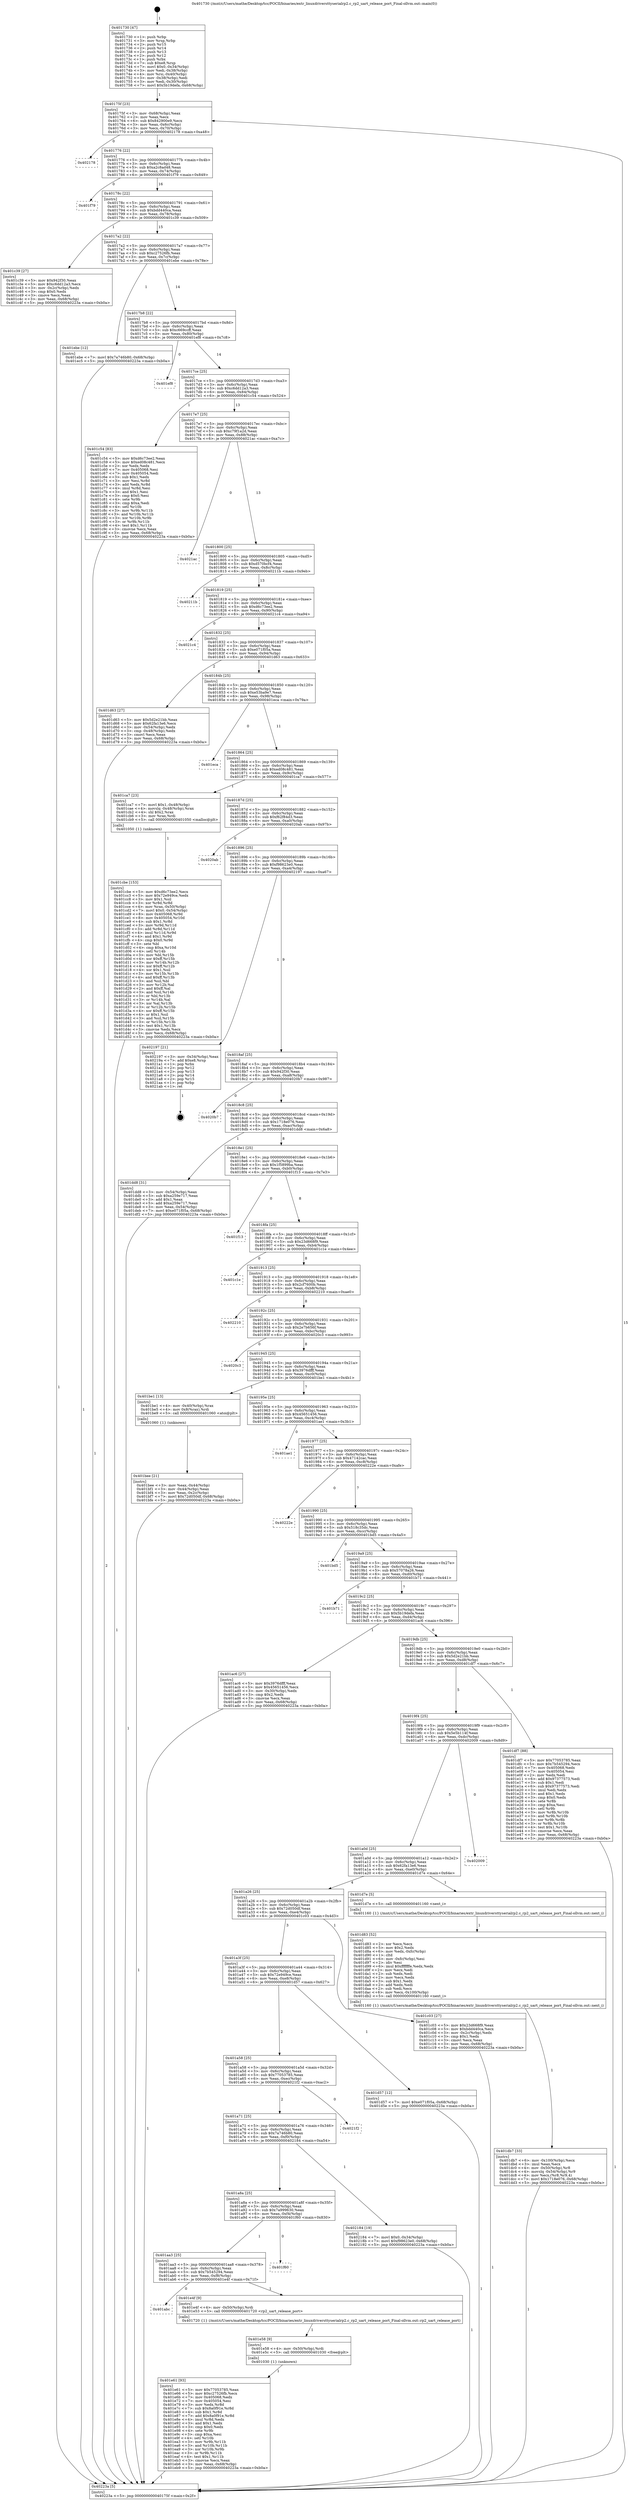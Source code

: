 digraph "0x401730" {
  label = "0x401730 (/mnt/c/Users/mathe/Desktop/tcc/POCII/binaries/extr_linuxdriversttyserialrp2.c_rp2_uart_release_port_Final-ollvm.out::main(0))"
  labelloc = "t"
  node[shape=record]

  Entry [label="",width=0.3,height=0.3,shape=circle,fillcolor=black,style=filled]
  "0x40175f" [label="{
     0x40175f [23]\l
     | [instrs]\l
     &nbsp;&nbsp;0x40175f \<+3\>: mov -0x68(%rbp),%eax\l
     &nbsp;&nbsp;0x401762 \<+2\>: mov %eax,%ecx\l
     &nbsp;&nbsp;0x401764 \<+6\>: sub $0x842900e9,%ecx\l
     &nbsp;&nbsp;0x40176a \<+3\>: mov %eax,-0x6c(%rbp)\l
     &nbsp;&nbsp;0x40176d \<+3\>: mov %ecx,-0x70(%rbp)\l
     &nbsp;&nbsp;0x401770 \<+6\>: je 0000000000402178 \<main+0xa48\>\l
  }"]
  "0x402178" [label="{
     0x402178\l
  }", style=dashed]
  "0x401776" [label="{
     0x401776 [22]\l
     | [instrs]\l
     &nbsp;&nbsp;0x401776 \<+5\>: jmp 000000000040177b \<main+0x4b\>\l
     &nbsp;&nbsp;0x40177b \<+3\>: mov -0x6c(%rbp),%eax\l
     &nbsp;&nbsp;0x40177e \<+5\>: sub $0xa2c8ad48,%eax\l
     &nbsp;&nbsp;0x401783 \<+3\>: mov %eax,-0x74(%rbp)\l
     &nbsp;&nbsp;0x401786 \<+6\>: je 0000000000401f79 \<main+0x849\>\l
  }"]
  Exit [label="",width=0.3,height=0.3,shape=circle,fillcolor=black,style=filled,peripheries=2]
  "0x401f79" [label="{
     0x401f79\l
  }", style=dashed]
  "0x40178c" [label="{
     0x40178c [22]\l
     | [instrs]\l
     &nbsp;&nbsp;0x40178c \<+5\>: jmp 0000000000401791 \<main+0x61\>\l
     &nbsp;&nbsp;0x401791 \<+3\>: mov -0x6c(%rbp),%eax\l
     &nbsp;&nbsp;0x401794 \<+5\>: sub $0xbdd440ca,%eax\l
     &nbsp;&nbsp;0x401799 \<+3\>: mov %eax,-0x78(%rbp)\l
     &nbsp;&nbsp;0x40179c \<+6\>: je 0000000000401c39 \<main+0x509\>\l
  }"]
  "0x401e61" [label="{
     0x401e61 [93]\l
     | [instrs]\l
     &nbsp;&nbsp;0x401e61 \<+5\>: mov $0x77053785,%eax\l
     &nbsp;&nbsp;0x401e66 \<+5\>: mov $0xc27526fb,%ecx\l
     &nbsp;&nbsp;0x401e6b \<+7\>: mov 0x405068,%edx\l
     &nbsp;&nbsp;0x401e72 \<+7\>: mov 0x405054,%esi\l
     &nbsp;&nbsp;0x401e79 \<+3\>: mov %edx,%r8d\l
     &nbsp;&nbsp;0x401e7c \<+7\>: sub $0x8a0f91e,%r8d\l
     &nbsp;&nbsp;0x401e83 \<+4\>: sub $0x1,%r8d\l
     &nbsp;&nbsp;0x401e87 \<+7\>: add $0x8a0f91e,%r8d\l
     &nbsp;&nbsp;0x401e8e \<+4\>: imul %r8d,%edx\l
     &nbsp;&nbsp;0x401e92 \<+3\>: and $0x1,%edx\l
     &nbsp;&nbsp;0x401e95 \<+3\>: cmp $0x0,%edx\l
     &nbsp;&nbsp;0x401e98 \<+4\>: sete %r9b\l
     &nbsp;&nbsp;0x401e9c \<+3\>: cmp $0xa,%esi\l
     &nbsp;&nbsp;0x401e9f \<+4\>: setl %r10b\l
     &nbsp;&nbsp;0x401ea3 \<+3\>: mov %r9b,%r11b\l
     &nbsp;&nbsp;0x401ea6 \<+3\>: and %r10b,%r11b\l
     &nbsp;&nbsp;0x401ea9 \<+3\>: xor %r10b,%r9b\l
     &nbsp;&nbsp;0x401eac \<+3\>: or %r9b,%r11b\l
     &nbsp;&nbsp;0x401eaf \<+4\>: test $0x1,%r11b\l
     &nbsp;&nbsp;0x401eb3 \<+3\>: cmovne %ecx,%eax\l
     &nbsp;&nbsp;0x401eb6 \<+3\>: mov %eax,-0x68(%rbp)\l
     &nbsp;&nbsp;0x401eb9 \<+5\>: jmp 000000000040223a \<main+0xb0a\>\l
  }"]
  "0x401c39" [label="{
     0x401c39 [27]\l
     | [instrs]\l
     &nbsp;&nbsp;0x401c39 \<+5\>: mov $0x942f30,%eax\l
     &nbsp;&nbsp;0x401c3e \<+5\>: mov $0xc6dd12a3,%ecx\l
     &nbsp;&nbsp;0x401c43 \<+3\>: mov -0x2c(%rbp),%edx\l
     &nbsp;&nbsp;0x401c46 \<+3\>: cmp $0x0,%edx\l
     &nbsp;&nbsp;0x401c49 \<+3\>: cmove %ecx,%eax\l
     &nbsp;&nbsp;0x401c4c \<+3\>: mov %eax,-0x68(%rbp)\l
     &nbsp;&nbsp;0x401c4f \<+5\>: jmp 000000000040223a \<main+0xb0a\>\l
  }"]
  "0x4017a2" [label="{
     0x4017a2 [22]\l
     | [instrs]\l
     &nbsp;&nbsp;0x4017a2 \<+5\>: jmp 00000000004017a7 \<main+0x77\>\l
     &nbsp;&nbsp;0x4017a7 \<+3\>: mov -0x6c(%rbp),%eax\l
     &nbsp;&nbsp;0x4017aa \<+5\>: sub $0xc27526fb,%eax\l
     &nbsp;&nbsp;0x4017af \<+3\>: mov %eax,-0x7c(%rbp)\l
     &nbsp;&nbsp;0x4017b2 \<+6\>: je 0000000000401ebe \<main+0x78e\>\l
  }"]
  "0x401e58" [label="{
     0x401e58 [9]\l
     | [instrs]\l
     &nbsp;&nbsp;0x401e58 \<+4\>: mov -0x50(%rbp),%rdi\l
     &nbsp;&nbsp;0x401e5c \<+5\>: call 0000000000401030 \<free@plt\>\l
     | [calls]\l
     &nbsp;&nbsp;0x401030 \{1\} (unknown)\l
  }"]
  "0x401ebe" [label="{
     0x401ebe [12]\l
     | [instrs]\l
     &nbsp;&nbsp;0x401ebe \<+7\>: movl $0x7a746b80,-0x68(%rbp)\l
     &nbsp;&nbsp;0x401ec5 \<+5\>: jmp 000000000040223a \<main+0xb0a\>\l
  }"]
  "0x4017b8" [label="{
     0x4017b8 [22]\l
     | [instrs]\l
     &nbsp;&nbsp;0x4017b8 \<+5\>: jmp 00000000004017bd \<main+0x8d\>\l
     &nbsp;&nbsp;0x4017bd \<+3\>: mov -0x6c(%rbp),%eax\l
     &nbsp;&nbsp;0x4017c0 \<+5\>: sub $0xc669ccff,%eax\l
     &nbsp;&nbsp;0x4017c5 \<+3\>: mov %eax,-0x80(%rbp)\l
     &nbsp;&nbsp;0x4017c8 \<+6\>: je 0000000000401ef8 \<main+0x7c8\>\l
  }"]
  "0x401abc" [label="{
     0x401abc\l
  }", style=dashed]
  "0x401ef8" [label="{
     0x401ef8\l
  }", style=dashed]
  "0x4017ce" [label="{
     0x4017ce [25]\l
     | [instrs]\l
     &nbsp;&nbsp;0x4017ce \<+5\>: jmp 00000000004017d3 \<main+0xa3\>\l
     &nbsp;&nbsp;0x4017d3 \<+3\>: mov -0x6c(%rbp),%eax\l
     &nbsp;&nbsp;0x4017d6 \<+5\>: sub $0xc6dd12a3,%eax\l
     &nbsp;&nbsp;0x4017db \<+6\>: mov %eax,-0x84(%rbp)\l
     &nbsp;&nbsp;0x4017e1 \<+6\>: je 0000000000401c54 \<main+0x524\>\l
  }"]
  "0x401e4f" [label="{
     0x401e4f [9]\l
     | [instrs]\l
     &nbsp;&nbsp;0x401e4f \<+4\>: mov -0x50(%rbp),%rdi\l
     &nbsp;&nbsp;0x401e53 \<+5\>: call 0000000000401720 \<rp2_uart_release_port\>\l
     | [calls]\l
     &nbsp;&nbsp;0x401720 \{1\} (/mnt/c/Users/mathe/Desktop/tcc/POCII/binaries/extr_linuxdriversttyserialrp2.c_rp2_uart_release_port_Final-ollvm.out::rp2_uart_release_port)\l
  }"]
  "0x401c54" [label="{
     0x401c54 [83]\l
     | [instrs]\l
     &nbsp;&nbsp;0x401c54 \<+5\>: mov $0xd6c73ee2,%eax\l
     &nbsp;&nbsp;0x401c59 \<+5\>: mov $0xed08c481,%ecx\l
     &nbsp;&nbsp;0x401c5e \<+2\>: xor %edx,%edx\l
     &nbsp;&nbsp;0x401c60 \<+7\>: mov 0x405068,%esi\l
     &nbsp;&nbsp;0x401c67 \<+7\>: mov 0x405054,%edi\l
     &nbsp;&nbsp;0x401c6e \<+3\>: sub $0x1,%edx\l
     &nbsp;&nbsp;0x401c71 \<+3\>: mov %esi,%r8d\l
     &nbsp;&nbsp;0x401c74 \<+3\>: add %edx,%r8d\l
     &nbsp;&nbsp;0x401c77 \<+4\>: imul %r8d,%esi\l
     &nbsp;&nbsp;0x401c7b \<+3\>: and $0x1,%esi\l
     &nbsp;&nbsp;0x401c7e \<+3\>: cmp $0x0,%esi\l
     &nbsp;&nbsp;0x401c81 \<+4\>: sete %r9b\l
     &nbsp;&nbsp;0x401c85 \<+3\>: cmp $0xa,%edi\l
     &nbsp;&nbsp;0x401c88 \<+4\>: setl %r10b\l
     &nbsp;&nbsp;0x401c8c \<+3\>: mov %r9b,%r11b\l
     &nbsp;&nbsp;0x401c8f \<+3\>: and %r10b,%r11b\l
     &nbsp;&nbsp;0x401c92 \<+3\>: xor %r10b,%r9b\l
     &nbsp;&nbsp;0x401c95 \<+3\>: or %r9b,%r11b\l
     &nbsp;&nbsp;0x401c98 \<+4\>: test $0x1,%r11b\l
     &nbsp;&nbsp;0x401c9c \<+3\>: cmovne %ecx,%eax\l
     &nbsp;&nbsp;0x401c9f \<+3\>: mov %eax,-0x68(%rbp)\l
     &nbsp;&nbsp;0x401ca2 \<+5\>: jmp 000000000040223a \<main+0xb0a\>\l
  }"]
  "0x4017e7" [label="{
     0x4017e7 [25]\l
     | [instrs]\l
     &nbsp;&nbsp;0x4017e7 \<+5\>: jmp 00000000004017ec \<main+0xbc\>\l
     &nbsp;&nbsp;0x4017ec \<+3\>: mov -0x6c(%rbp),%eax\l
     &nbsp;&nbsp;0x4017ef \<+5\>: sub $0xc79f1a2d,%eax\l
     &nbsp;&nbsp;0x4017f4 \<+6\>: mov %eax,-0x88(%rbp)\l
     &nbsp;&nbsp;0x4017fa \<+6\>: je 00000000004021ac \<main+0xa7c\>\l
  }"]
  "0x401aa3" [label="{
     0x401aa3 [25]\l
     | [instrs]\l
     &nbsp;&nbsp;0x401aa3 \<+5\>: jmp 0000000000401aa8 \<main+0x378\>\l
     &nbsp;&nbsp;0x401aa8 \<+3\>: mov -0x6c(%rbp),%eax\l
     &nbsp;&nbsp;0x401aab \<+5\>: sub $0x7b545294,%eax\l
     &nbsp;&nbsp;0x401ab0 \<+6\>: mov %eax,-0xf8(%rbp)\l
     &nbsp;&nbsp;0x401ab6 \<+6\>: je 0000000000401e4f \<main+0x71f\>\l
  }"]
  "0x4021ac" [label="{
     0x4021ac\l
  }", style=dashed]
  "0x401800" [label="{
     0x401800 [25]\l
     | [instrs]\l
     &nbsp;&nbsp;0x401800 \<+5\>: jmp 0000000000401805 \<main+0xd5\>\l
     &nbsp;&nbsp;0x401805 \<+3\>: mov -0x6c(%rbp),%eax\l
     &nbsp;&nbsp;0x401808 \<+5\>: sub $0xd570bcf4,%eax\l
     &nbsp;&nbsp;0x40180d \<+6\>: mov %eax,-0x8c(%rbp)\l
     &nbsp;&nbsp;0x401813 \<+6\>: je 000000000040211b \<main+0x9eb\>\l
  }"]
  "0x401f60" [label="{
     0x401f60\l
  }", style=dashed]
  "0x40211b" [label="{
     0x40211b\l
  }", style=dashed]
  "0x401819" [label="{
     0x401819 [25]\l
     | [instrs]\l
     &nbsp;&nbsp;0x401819 \<+5\>: jmp 000000000040181e \<main+0xee\>\l
     &nbsp;&nbsp;0x40181e \<+3\>: mov -0x6c(%rbp),%eax\l
     &nbsp;&nbsp;0x401821 \<+5\>: sub $0xd6c73ee2,%eax\l
     &nbsp;&nbsp;0x401826 \<+6\>: mov %eax,-0x90(%rbp)\l
     &nbsp;&nbsp;0x40182c \<+6\>: je 00000000004021c4 \<main+0xa94\>\l
  }"]
  "0x401a8a" [label="{
     0x401a8a [25]\l
     | [instrs]\l
     &nbsp;&nbsp;0x401a8a \<+5\>: jmp 0000000000401a8f \<main+0x35f\>\l
     &nbsp;&nbsp;0x401a8f \<+3\>: mov -0x6c(%rbp),%eax\l
     &nbsp;&nbsp;0x401a92 \<+5\>: sub $0x7a999630,%eax\l
     &nbsp;&nbsp;0x401a97 \<+6\>: mov %eax,-0xf4(%rbp)\l
     &nbsp;&nbsp;0x401a9d \<+6\>: je 0000000000401f60 \<main+0x830\>\l
  }"]
  "0x4021c4" [label="{
     0x4021c4\l
  }", style=dashed]
  "0x401832" [label="{
     0x401832 [25]\l
     | [instrs]\l
     &nbsp;&nbsp;0x401832 \<+5\>: jmp 0000000000401837 \<main+0x107\>\l
     &nbsp;&nbsp;0x401837 \<+3\>: mov -0x6c(%rbp),%eax\l
     &nbsp;&nbsp;0x40183a \<+5\>: sub $0xe071f05a,%eax\l
     &nbsp;&nbsp;0x40183f \<+6\>: mov %eax,-0x94(%rbp)\l
     &nbsp;&nbsp;0x401845 \<+6\>: je 0000000000401d63 \<main+0x633\>\l
  }"]
  "0x402184" [label="{
     0x402184 [19]\l
     | [instrs]\l
     &nbsp;&nbsp;0x402184 \<+7\>: movl $0x0,-0x34(%rbp)\l
     &nbsp;&nbsp;0x40218b \<+7\>: movl $0xf98623e0,-0x68(%rbp)\l
     &nbsp;&nbsp;0x402192 \<+5\>: jmp 000000000040223a \<main+0xb0a\>\l
  }"]
  "0x401d63" [label="{
     0x401d63 [27]\l
     | [instrs]\l
     &nbsp;&nbsp;0x401d63 \<+5\>: mov $0x5d2e21bb,%eax\l
     &nbsp;&nbsp;0x401d68 \<+5\>: mov $0x62fa13e6,%ecx\l
     &nbsp;&nbsp;0x401d6d \<+3\>: mov -0x54(%rbp),%edx\l
     &nbsp;&nbsp;0x401d70 \<+3\>: cmp -0x48(%rbp),%edx\l
     &nbsp;&nbsp;0x401d73 \<+3\>: cmovl %ecx,%eax\l
     &nbsp;&nbsp;0x401d76 \<+3\>: mov %eax,-0x68(%rbp)\l
     &nbsp;&nbsp;0x401d79 \<+5\>: jmp 000000000040223a \<main+0xb0a\>\l
  }"]
  "0x40184b" [label="{
     0x40184b [25]\l
     | [instrs]\l
     &nbsp;&nbsp;0x40184b \<+5\>: jmp 0000000000401850 \<main+0x120\>\l
     &nbsp;&nbsp;0x401850 \<+3\>: mov -0x6c(%rbp),%eax\l
     &nbsp;&nbsp;0x401853 \<+5\>: sub $0xe53ba9e7,%eax\l
     &nbsp;&nbsp;0x401858 \<+6\>: mov %eax,-0x98(%rbp)\l
     &nbsp;&nbsp;0x40185e \<+6\>: je 0000000000401eca \<main+0x79a\>\l
  }"]
  "0x401a71" [label="{
     0x401a71 [25]\l
     | [instrs]\l
     &nbsp;&nbsp;0x401a71 \<+5\>: jmp 0000000000401a76 \<main+0x346\>\l
     &nbsp;&nbsp;0x401a76 \<+3\>: mov -0x6c(%rbp),%eax\l
     &nbsp;&nbsp;0x401a79 \<+5\>: sub $0x7a746b80,%eax\l
     &nbsp;&nbsp;0x401a7e \<+6\>: mov %eax,-0xf0(%rbp)\l
     &nbsp;&nbsp;0x401a84 \<+6\>: je 0000000000402184 \<main+0xa54\>\l
  }"]
  "0x401eca" [label="{
     0x401eca\l
  }", style=dashed]
  "0x401864" [label="{
     0x401864 [25]\l
     | [instrs]\l
     &nbsp;&nbsp;0x401864 \<+5\>: jmp 0000000000401869 \<main+0x139\>\l
     &nbsp;&nbsp;0x401869 \<+3\>: mov -0x6c(%rbp),%eax\l
     &nbsp;&nbsp;0x40186c \<+5\>: sub $0xed08c481,%eax\l
     &nbsp;&nbsp;0x401871 \<+6\>: mov %eax,-0x9c(%rbp)\l
     &nbsp;&nbsp;0x401877 \<+6\>: je 0000000000401ca7 \<main+0x577\>\l
  }"]
  "0x4021f2" [label="{
     0x4021f2\l
  }", style=dashed]
  "0x401ca7" [label="{
     0x401ca7 [23]\l
     | [instrs]\l
     &nbsp;&nbsp;0x401ca7 \<+7\>: movl $0x1,-0x48(%rbp)\l
     &nbsp;&nbsp;0x401cae \<+4\>: movslq -0x48(%rbp),%rax\l
     &nbsp;&nbsp;0x401cb2 \<+4\>: shl $0x2,%rax\l
     &nbsp;&nbsp;0x401cb6 \<+3\>: mov %rax,%rdi\l
     &nbsp;&nbsp;0x401cb9 \<+5\>: call 0000000000401050 \<malloc@plt\>\l
     | [calls]\l
     &nbsp;&nbsp;0x401050 \{1\} (unknown)\l
  }"]
  "0x40187d" [label="{
     0x40187d [25]\l
     | [instrs]\l
     &nbsp;&nbsp;0x40187d \<+5\>: jmp 0000000000401882 \<main+0x152\>\l
     &nbsp;&nbsp;0x401882 \<+3\>: mov -0x6c(%rbp),%eax\l
     &nbsp;&nbsp;0x401885 \<+5\>: sub $0xf62f84d3,%eax\l
     &nbsp;&nbsp;0x40188a \<+6\>: mov %eax,-0xa0(%rbp)\l
     &nbsp;&nbsp;0x401890 \<+6\>: je 00000000004020ab \<main+0x97b\>\l
  }"]
  "0x401db7" [label="{
     0x401db7 [33]\l
     | [instrs]\l
     &nbsp;&nbsp;0x401db7 \<+6\>: mov -0x100(%rbp),%ecx\l
     &nbsp;&nbsp;0x401dbd \<+3\>: imul %eax,%ecx\l
     &nbsp;&nbsp;0x401dc0 \<+4\>: mov -0x50(%rbp),%r8\l
     &nbsp;&nbsp;0x401dc4 \<+4\>: movslq -0x54(%rbp),%r9\l
     &nbsp;&nbsp;0x401dc8 \<+4\>: mov %ecx,(%r8,%r9,4)\l
     &nbsp;&nbsp;0x401dcc \<+7\>: movl $0x1718e076,-0x68(%rbp)\l
     &nbsp;&nbsp;0x401dd3 \<+5\>: jmp 000000000040223a \<main+0xb0a\>\l
  }"]
  "0x4020ab" [label="{
     0x4020ab\l
  }", style=dashed]
  "0x401896" [label="{
     0x401896 [25]\l
     | [instrs]\l
     &nbsp;&nbsp;0x401896 \<+5\>: jmp 000000000040189b \<main+0x16b\>\l
     &nbsp;&nbsp;0x40189b \<+3\>: mov -0x6c(%rbp),%eax\l
     &nbsp;&nbsp;0x40189e \<+5\>: sub $0xf98623e0,%eax\l
     &nbsp;&nbsp;0x4018a3 \<+6\>: mov %eax,-0xa4(%rbp)\l
     &nbsp;&nbsp;0x4018a9 \<+6\>: je 0000000000402197 \<main+0xa67\>\l
  }"]
  "0x401d83" [label="{
     0x401d83 [52]\l
     | [instrs]\l
     &nbsp;&nbsp;0x401d83 \<+2\>: xor %ecx,%ecx\l
     &nbsp;&nbsp;0x401d85 \<+5\>: mov $0x2,%edx\l
     &nbsp;&nbsp;0x401d8a \<+6\>: mov %edx,-0xfc(%rbp)\l
     &nbsp;&nbsp;0x401d90 \<+1\>: cltd\l
     &nbsp;&nbsp;0x401d91 \<+6\>: mov -0xfc(%rbp),%esi\l
     &nbsp;&nbsp;0x401d97 \<+2\>: idiv %esi\l
     &nbsp;&nbsp;0x401d99 \<+6\>: imul $0xfffffffe,%edx,%edx\l
     &nbsp;&nbsp;0x401d9f \<+2\>: mov %ecx,%edi\l
     &nbsp;&nbsp;0x401da1 \<+2\>: sub %edx,%edi\l
     &nbsp;&nbsp;0x401da3 \<+2\>: mov %ecx,%edx\l
     &nbsp;&nbsp;0x401da5 \<+3\>: sub $0x1,%edx\l
     &nbsp;&nbsp;0x401da8 \<+2\>: add %edx,%edi\l
     &nbsp;&nbsp;0x401daa \<+2\>: sub %edi,%ecx\l
     &nbsp;&nbsp;0x401dac \<+6\>: mov %ecx,-0x100(%rbp)\l
     &nbsp;&nbsp;0x401db2 \<+5\>: call 0000000000401160 \<next_i\>\l
     | [calls]\l
     &nbsp;&nbsp;0x401160 \{1\} (/mnt/c/Users/mathe/Desktop/tcc/POCII/binaries/extr_linuxdriversttyserialrp2.c_rp2_uart_release_port_Final-ollvm.out::next_i)\l
  }"]
  "0x402197" [label="{
     0x402197 [21]\l
     | [instrs]\l
     &nbsp;&nbsp;0x402197 \<+3\>: mov -0x34(%rbp),%eax\l
     &nbsp;&nbsp;0x40219a \<+7\>: add $0xe8,%rsp\l
     &nbsp;&nbsp;0x4021a1 \<+1\>: pop %rbx\l
     &nbsp;&nbsp;0x4021a2 \<+2\>: pop %r12\l
     &nbsp;&nbsp;0x4021a4 \<+2\>: pop %r13\l
     &nbsp;&nbsp;0x4021a6 \<+2\>: pop %r14\l
     &nbsp;&nbsp;0x4021a8 \<+2\>: pop %r15\l
     &nbsp;&nbsp;0x4021aa \<+1\>: pop %rbp\l
     &nbsp;&nbsp;0x4021ab \<+1\>: ret\l
  }"]
  "0x4018af" [label="{
     0x4018af [25]\l
     | [instrs]\l
     &nbsp;&nbsp;0x4018af \<+5\>: jmp 00000000004018b4 \<main+0x184\>\l
     &nbsp;&nbsp;0x4018b4 \<+3\>: mov -0x6c(%rbp),%eax\l
     &nbsp;&nbsp;0x4018b7 \<+5\>: sub $0x942f30,%eax\l
     &nbsp;&nbsp;0x4018bc \<+6\>: mov %eax,-0xa8(%rbp)\l
     &nbsp;&nbsp;0x4018c2 \<+6\>: je 00000000004020b7 \<main+0x987\>\l
  }"]
  "0x401a58" [label="{
     0x401a58 [25]\l
     | [instrs]\l
     &nbsp;&nbsp;0x401a58 \<+5\>: jmp 0000000000401a5d \<main+0x32d\>\l
     &nbsp;&nbsp;0x401a5d \<+3\>: mov -0x6c(%rbp),%eax\l
     &nbsp;&nbsp;0x401a60 \<+5\>: sub $0x77053785,%eax\l
     &nbsp;&nbsp;0x401a65 \<+6\>: mov %eax,-0xec(%rbp)\l
     &nbsp;&nbsp;0x401a6b \<+6\>: je 00000000004021f2 \<main+0xac2\>\l
  }"]
  "0x4020b7" [label="{
     0x4020b7\l
  }", style=dashed]
  "0x4018c8" [label="{
     0x4018c8 [25]\l
     | [instrs]\l
     &nbsp;&nbsp;0x4018c8 \<+5\>: jmp 00000000004018cd \<main+0x19d\>\l
     &nbsp;&nbsp;0x4018cd \<+3\>: mov -0x6c(%rbp),%eax\l
     &nbsp;&nbsp;0x4018d0 \<+5\>: sub $0x1718e076,%eax\l
     &nbsp;&nbsp;0x4018d5 \<+6\>: mov %eax,-0xac(%rbp)\l
     &nbsp;&nbsp;0x4018db \<+6\>: je 0000000000401dd8 \<main+0x6a8\>\l
  }"]
  "0x401d57" [label="{
     0x401d57 [12]\l
     | [instrs]\l
     &nbsp;&nbsp;0x401d57 \<+7\>: movl $0xe071f05a,-0x68(%rbp)\l
     &nbsp;&nbsp;0x401d5e \<+5\>: jmp 000000000040223a \<main+0xb0a\>\l
  }"]
  "0x401dd8" [label="{
     0x401dd8 [31]\l
     | [instrs]\l
     &nbsp;&nbsp;0x401dd8 \<+3\>: mov -0x54(%rbp),%eax\l
     &nbsp;&nbsp;0x401ddb \<+5\>: sub $0xa259e717,%eax\l
     &nbsp;&nbsp;0x401de0 \<+3\>: add $0x1,%eax\l
     &nbsp;&nbsp;0x401de3 \<+5\>: add $0xa259e717,%eax\l
     &nbsp;&nbsp;0x401de8 \<+3\>: mov %eax,-0x54(%rbp)\l
     &nbsp;&nbsp;0x401deb \<+7\>: movl $0xe071f05a,-0x68(%rbp)\l
     &nbsp;&nbsp;0x401df2 \<+5\>: jmp 000000000040223a \<main+0xb0a\>\l
  }"]
  "0x4018e1" [label="{
     0x4018e1 [25]\l
     | [instrs]\l
     &nbsp;&nbsp;0x4018e1 \<+5\>: jmp 00000000004018e6 \<main+0x1b6\>\l
     &nbsp;&nbsp;0x4018e6 \<+3\>: mov -0x6c(%rbp),%eax\l
     &nbsp;&nbsp;0x4018e9 \<+5\>: sub $0x1f5899ba,%eax\l
     &nbsp;&nbsp;0x4018ee \<+6\>: mov %eax,-0xb0(%rbp)\l
     &nbsp;&nbsp;0x4018f4 \<+6\>: je 0000000000401f13 \<main+0x7e3\>\l
  }"]
  "0x401cbe" [label="{
     0x401cbe [153]\l
     | [instrs]\l
     &nbsp;&nbsp;0x401cbe \<+5\>: mov $0xd6c73ee2,%ecx\l
     &nbsp;&nbsp;0x401cc3 \<+5\>: mov $0x72e949ce,%edx\l
     &nbsp;&nbsp;0x401cc8 \<+3\>: mov $0x1,%sil\l
     &nbsp;&nbsp;0x401ccb \<+3\>: xor %r8d,%r8d\l
     &nbsp;&nbsp;0x401cce \<+4\>: mov %rax,-0x50(%rbp)\l
     &nbsp;&nbsp;0x401cd2 \<+7\>: movl $0x0,-0x54(%rbp)\l
     &nbsp;&nbsp;0x401cd9 \<+8\>: mov 0x405068,%r9d\l
     &nbsp;&nbsp;0x401ce1 \<+8\>: mov 0x405054,%r10d\l
     &nbsp;&nbsp;0x401ce9 \<+4\>: sub $0x1,%r8d\l
     &nbsp;&nbsp;0x401ced \<+3\>: mov %r9d,%r11d\l
     &nbsp;&nbsp;0x401cf0 \<+3\>: add %r8d,%r11d\l
     &nbsp;&nbsp;0x401cf3 \<+4\>: imul %r11d,%r9d\l
     &nbsp;&nbsp;0x401cf7 \<+4\>: and $0x1,%r9d\l
     &nbsp;&nbsp;0x401cfb \<+4\>: cmp $0x0,%r9d\l
     &nbsp;&nbsp;0x401cff \<+3\>: sete %bl\l
     &nbsp;&nbsp;0x401d02 \<+4\>: cmp $0xa,%r10d\l
     &nbsp;&nbsp;0x401d06 \<+4\>: setl %r14b\l
     &nbsp;&nbsp;0x401d0a \<+3\>: mov %bl,%r15b\l
     &nbsp;&nbsp;0x401d0d \<+4\>: xor $0xff,%r15b\l
     &nbsp;&nbsp;0x401d11 \<+3\>: mov %r14b,%r12b\l
     &nbsp;&nbsp;0x401d14 \<+4\>: xor $0xff,%r12b\l
     &nbsp;&nbsp;0x401d18 \<+4\>: xor $0x1,%sil\l
     &nbsp;&nbsp;0x401d1c \<+3\>: mov %r15b,%r13b\l
     &nbsp;&nbsp;0x401d1f \<+4\>: and $0xff,%r13b\l
     &nbsp;&nbsp;0x401d23 \<+3\>: and %sil,%bl\l
     &nbsp;&nbsp;0x401d26 \<+3\>: mov %r12b,%al\l
     &nbsp;&nbsp;0x401d29 \<+2\>: and $0xff,%al\l
     &nbsp;&nbsp;0x401d2b \<+3\>: and %sil,%r14b\l
     &nbsp;&nbsp;0x401d2e \<+3\>: or %bl,%r13b\l
     &nbsp;&nbsp;0x401d31 \<+3\>: or %r14b,%al\l
     &nbsp;&nbsp;0x401d34 \<+3\>: xor %al,%r13b\l
     &nbsp;&nbsp;0x401d37 \<+3\>: or %r12b,%r15b\l
     &nbsp;&nbsp;0x401d3a \<+4\>: xor $0xff,%r15b\l
     &nbsp;&nbsp;0x401d3e \<+4\>: or $0x1,%sil\l
     &nbsp;&nbsp;0x401d42 \<+3\>: and %sil,%r15b\l
     &nbsp;&nbsp;0x401d45 \<+3\>: or %r15b,%r13b\l
     &nbsp;&nbsp;0x401d48 \<+4\>: test $0x1,%r13b\l
     &nbsp;&nbsp;0x401d4c \<+3\>: cmovne %edx,%ecx\l
     &nbsp;&nbsp;0x401d4f \<+3\>: mov %ecx,-0x68(%rbp)\l
     &nbsp;&nbsp;0x401d52 \<+5\>: jmp 000000000040223a \<main+0xb0a\>\l
  }"]
  "0x401f13" [label="{
     0x401f13\l
  }", style=dashed]
  "0x4018fa" [label="{
     0x4018fa [25]\l
     | [instrs]\l
     &nbsp;&nbsp;0x4018fa \<+5\>: jmp 00000000004018ff \<main+0x1cf\>\l
     &nbsp;&nbsp;0x4018ff \<+3\>: mov -0x6c(%rbp),%eax\l
     &nbsp;&nbsp;0x401902 \<+5\>: sub $0x23d668f9,%eax\l
     &nbsp;&nbsp;0x401907 \<+6\>: mov %eax,-0xb4(%rbp)\l
     &nbsp;&nbsp;0x40190d \<+6\>: je 0000000000401c1e \<main+0x4ee\>\l
  }"]
  "0x401a3f" [label="{
     0x401a3f [25]\l
     | [instrs]\l
     &nbsp;&nbsp;0x401a3f \<+5\>: jmp 0000000000401a44 \<main+0x314\>\l
     &nbsp;&nbsp;0x401a44 \<+3\>: mov -0x6c(%rbp),%eax\l
     &nbsp;&nbsp;0x401a47 \<+5\>: sub $0x72e949ce,%eax\l
     &nbsp;&nbsp;0x401a4c \<+6\>: mov %eax,-0xe8(%rbp)\l
     &nbsp;&nbsp;0x401a52 \<+6\>: je 0000000000401d57 \<main+0x627\>\l
  }"]
  "0x401c1e" [label="{
     0x401c1e\l
  }", style=dashed]
  "0x401913" [label="{
     0x401913 [25]\l
     | [instrs]\l
     &nbsp;&nbsp;0x401913 \<+5\>: jmp 0000000000401918 \<main+0x1e8\>\l
     &nbsp;&nbsp;0x401918 \<+3\>: mov -0x6c(%rbp),%eax\l
     &nbsp;&nbsp;0x40191b \<+5\>: sub $0x2cf7600b,%eax\l
     &nbsp;&nbsp;0x401920 \<+6\>: mov %eax,-0xb8(%rbp)\l
     &nbsp;&nbsp;0x401926 \<+6\>: je 0000000000402210 \<main+0xae0\>\l
  }"]
  "0x401c03" [label="{
     0x401c03 [27]\l
     | [instrs]\l
     &nbsp;&nbsp;0x401c03 \<+5\>: mov $0x23d668f9,%eax\l
     &nbsp;&nbsp;0x401c08 \<+5\>: mov $0xbdd440ca,%ecx\l
     &nbsp;&nbsp;0x401c0d \<+3\>: mov -0x2c(%rbp),%edx\l
     &nbsp;&nbsp;0x401c10 \<+3\>: cmp $0x1,%edx\l
     &nbsp;&nbsp;0x401c13 \<+3\>: cmovl %ecx,%eax\l
     &nbsp;&nbsp;0x401c16 \<+3\>: mov %eax,-0x68(%rbp)\l
     &nbsp;&nbsp;0x401c19 \<+5\>: jmp 000000000040223a \<main+0xb0a\>\l
  }"]
  "0x402210" [label="{
     0x402210\l
  }", style=dashed]
  "0x40192c" [label="{
     0x40192c [25]\l
     | [instrs]\l
     &nbsp;&nbsp;0x40192c \<+5\>: jmp 0000000000401931 \<main+0x201\>\l
     &nbsp;&nbsp;0x401931 \<+3\>: mov -0x6c(%rbp),%eax\l
     &nbsp;&nbsp;0x401934 \<+5\>: sub $0x2e7b656f,%eax\l
     &nbsp;&nbsp;0x401939 \<+6\>: mov %eax,-0xbc(%rbp)\l
     &nbsp;&nbsp;0x40193f \<+6\>: je 00000000004020c3 \<main+0x993\>\l
  }"]
  "0x401a26" [label="{
     0x401a26 [25]\l
     | [instrs]\l
     &nbsp;&nbsp;0x401a26 \<+5\>: jmp 0000000000401a2b \<main+0x2fb\>\l
     &nbsp;&nbsp;0x401a2b \<+3\>: mov -0x6c(%rbp),%eax\l
     &nbsp;&nbsp;0x401a2e \<+5\>: sub $0x72d050df,%eax\l
     &nbsp;&nbsp;0x401a33 \<+6\>: mov %eax,-0xe4(%rbp)\l
     &nbsp;&nbsp;0x401a39 \<+6\>: je 0000000000401c03 \<main+0x4d3\>\l
  }"]
  "0x4020c3" [label="{
     0x4020c3\l
  }", style=dashed]
  "0x401945" [label="{
     0x401945 [25]\l
     | [instrs]\l
     &nbsp;&nbsp;0x401945 \<+5\>: jmp 000000000040194a \<main+0x21a\>\l
     &nbsp;&nbsp;0x40194a \<+3\>: mov -0x6c(%rbp),%eax\l
     &nbsp;&nbsp;0x40194d \<+5\>: sub $0x3976dfff,%eax\l
     &nbsp;&nbsp;0x401952 \<+6\>: mov %eax,-0xc0(%rbp)\l
     &nbsp;&nbsp;0x401958 \<+6\>: je 0000000000401be1 \<main+0x4b1\>\l
  }"]
  "0x401d7e" [label="{
     0x401d7e [5]\l
     | [instrs]\l
     &nbsp;&nbsp;0x401d7e \<+5\>: call 0000000000401160 \<next_i\>\l
     | [calls]\l
     &nbsp;&nbsp;0x401160 \{1\} (/mnt/c/Users/mathe/Desktop/tcc/POCII/binaries/extr_linuxdriversttyserialrp2.c_rp2_uart_release_port_Final-ollvm.out::next_i)\l
  }"]
  "0x401be1" [label="{
     0x401be1 [13]\l
     | [instrs]\l
     &nbsp;&nbsp;0x401be1 \<+4\>: mov -0x40(%rbp),%rax\l
     &nbsp;&nbsp;0x401be5 \<+4\>: mov 0x8(%rax),%rdi\l
     &nbsp;&nbsp;0x401be9 \<+5\>: call 0000000000401060 \<atoi@plt\>\l
     | [calls]\l
     &nbsp;&nbsp;0x401060 \{1\} (unknown)\l
  }"]
  "0x40195e" [label="{
     0x40195e [25]\l
     | [instrs]\l
     &nbsp;&nbsp;0x40195e \<+5\>: jmp 0000000000401963 \<main+0x233\>\l
     &nbsp;&nbsp;0x401963 \<+3\>: mov -0x6c(%rbp),%eax\l
     &nbsp;&nbsp;0x401966 \<+5\>: sub $0x45651456,%eax\l
     &nbsp;&nbsp;0x40196b \<+6\>: mov %eax,-0xc4(%rbp)\l
     &nbsp;&nbsp;0x401971 \<+6\>: je 0000000000401ae1 \<main+0x3b1\>\l
  }"]
  "0x401a0d" [label="{
     0x401a0d [25]\l
     | [instrs]\l
     &nbsp;&nbsp;0x401a0d \<+5\>: jmp 0000000000401a12 \<main+0x2e2\>\l
     &nbsp;&nbsp;0x401a12 \<+3\>: mov -0x6c(%rbp),%eax\l
     &nbsp;&nbsp;0x401a15 \<+5\>: sub $0x62fa13e6,%eax\l
     &nbsp;&nbsp;0x401a1a \<+6\>: mov %eax,-0xe0(%rbp)\l
     &nbsp;&nbsp;0x401a20 \<+6\>: je 0000000000401d7e \<main+0x64e\>\l
  }"]
  "0x401ae1" [label="{
     0x401ae1\l
  }", style=dashed]
  "0x401977" [label="{
     0x401977 [25]\l
     | [instrs]\l
     &nbsp;&nbsp;0x401977 \<+5\>: jmp 000000000040197c \<main+0x24c\>\l
     &nbsp;&nbsp;0x40197c \<+3\>: mov -0x6c(%rbp),%eax\l
     &nbsp;&nbsp;0x40197f \<+5\>: sub $0x47142cac,%eax\l
     &nbsp;&nbsp;0x401984 \<+6\>: mov %eax,-0xc8(%rbp)\l
     &nbsp;&nbsp;0x40198a \<+6\>: je 000000000040222e \<main+0xafe\>\l
  }"]
  "0x402009" [label="{
     0x402009\l
  }", style=dashed]
  "0x40222e" [label="{
     0x40222e\l
  }", style=dashed]
  "0x401990" [label="{
     0x401990 [25]\l
     | [instrs]\l
     &nbsp;&nbsp;0x401990 \<+5\>: jmp 0000000000401995 \<main+0x265\>\l
     &nbsp;&nbsp;0x401995 \<+3\>: mov -0x6c(%rbp),%eax\l
     &nbsp;&nbsp;0x401998 \<+5\>: sub $0x518c35dc,%eax\l
     &nbsp;&nbsp;0x40199d \<+6\>: mov %eax,-0xcc(%rbp)\l
     &nbsp;&nbsp;0x4019a3 \<+6\>: je 0000000000401bd5 \<main+0x4a5\>\l
  }"]
  "0x4019f4" [label="{
     0x4019f4 [25]\l
     | [instrs]\l
     &nbsp;&nbsp;0x4019f4 \<+5\>: jmp 00000000004019f9 \<main+0x2c9\>\l
     &nbsp;&nbsp;0x4019f9 \<+3\>: mov -0x6c(%rbp),%eax\l
     &nbsp;&nbsp;0x4019fc \<+5\>: sub $0x5e5b114f,%eax\l
     &nbsp;&nbsp;0x401a01 \<+6\>: mov %eax,-0xdc(%rbp)\l
     &nbsp;&nbsp;0x401a07 \<+6\>: je 0000000000402009 \<main+0x8d9\>\l
  }"]
  "0x401bd5" [label="{
     0x401bd5\l
  }", style=dashed]
  "0x4019a9" [label="{
     0x4019a9 [25]\l
     | [instrs]\l
     &nbsp;&nbsp;0x4019a9 \<+5\>: jmp 00000000004019ae \<main+0x27e\>\l
     &nbsp;&nbsp;0x4019ae \<+3\>: mov -0x6c(%rbp),%eax\l
     &nbsp;&nbsp;0x4019b1 \<+5\>: sub $0x57078a26,%eax\l
     &nbsp;&nbsp;0x4019b6 \<+6\>: mov %eax,-0xd0(%rbp)\l
     &nbsp;&nbsp;0x4019bc \<+6\>: je 0000000000401b71 \<main+0x441\>\l
  }"]
  "0x401df7" [label="{
     0x401df7 [88]\l
     | [instrs]\l
     &nbsp;&nbsp;0x401df7 \<+5\>: mov $0x77053785,%eax\l
     &nbsp;&nbsp;0x401dfc \<+5\>: mov $0x7b545294,%ecx\l
     &nbsp;&nbsp;0x401e01 \<+7\>: mov 0x405068,%edx\l
     &nbsp;&nbsp;0x401e08 \<+7\>: mov 0x405054,%esi\l
     &nbsp;&nbsp;0x401e0f \<+2\>: mov %edx,%edi\l
     &nbsp;&nbsp;0x401e11 \<+6\>: add $0x97377573,%edi\l
     &nbsp;&nbsp;0x401e17 \<+3\>: sub $0x1,%edi\l
     &nbsp;&nbsp;0x401e1a \<+6\>: sub $0x97377573,%edi\l
     &nbsp;&nbsp;0x401e20 \<+3\>: imul %edi,%edx\l
     &nbsp;&nbsp;0x401e23 \<+3\>: and $0x1,%edx\l
     &nbsp;&nbsp;0x401e26 \<+3\>: cmp $0x0,%edx\l
     &nbsp;&nbsp;0x401e29 \<+4\>: sete %r8b\l
     &nbsp;&nbsp;0x401e2d \<+3\>: cmp $0xa,%esi\l
     &nbsp;&nbsp;0x401e30 \<+4\>: setl %r9b\l
     &nbsp;&nbsp;0x401e34 \<+3\>: mov %r8b,%r10b\l
     &nbsp;&nbsp;0x401e37 \<+3\>: and %r9b,%r10b\l
     &nbsp;&nbsp;0x401e3a \<+3\>: xor %r9b,%r8b\l
     &nbsp;&nbsp;0x401e3d \<+3\>: or %r8b,%r10b\l
     &nbsp;&nbsp;0x401e40 \<+4\>: test $0x1,%r10b\l
     &nbsp;&nbsp;0x401e44 \<+3\>: cmovne %ecx,%eax\l
     &nbsp;&nbsp;0x401e47 \<+3\>: mov %eax,-0x68(%rbp)\l
     &nbsp;&nbsp;0x401e4a \<+5\>: jmp 000000000040223a \<main+0xb0a\>\l
  }"]
  "0x401b71" [label="{
     0x401b71\l
  }", style=dashed]
  "0x4019c2" [label="{
     0x4019c2 [25]\l
     | [instrs]\l
     &nbsp;&nbsp;0x4019c2 \<+5\>: jmp 00000000004019c7 \<main+0x297\>\l
     &nbsp;&nbsp;0x4019c7 \<+3\>: mov -0x6c(%rbp),%eax\l
     &nbsp;&nbsp;0x4019ca \<+5\>: sub $0x5b19defa,%eax\l
     &nbsp;&nbsp;0x4019cf \<+6\>: mov %eax,-0xd4(%rbp)\l
     &nbsp;&nbsp;0x4019d5 \<+6\>: je 0000000000401ac6 \<main+0x396\>\l
  }"]
  "0x401bee" [label="{
     0x401bee [21]\l
     | [instrs]\l
     &nbsp;&nbsp;0x401bee \<+3\>: mov %eax,-0x44(%rbp)\l
     &nbsp;&nbsp;0x401bf1 \<+3\>: mov -0x44(%rbp),%eax\l
     &nbsp;&nbsp;0x401bf4 \<+3\>: mov %eax,-0x2c(%rbp)\l
     &nbsp;&nbsp;0x401bf7 \<+7\>: movl $0x72d050df,-0x68(%rbp)\l
     &nbsp;&nbsp;0x401bfe \<+5\>: jmp 000000000040223a \<main+0xb0a\>\l
  }"]
  "0x401ac6" [label="{
     0x401ac6 [27]\l
     | [instrs]\l
     &nbsp;&nbsp;0x401ac6 \<+5\>: mov $0x3976dfff,%eax\l
     &nbsp;&nbsp;0x401acb \<+5\>: mov $0x45651456,%ecx\l
     &nbsp;&nbsp;0x401ad0 \<+3\>: mov -0x30(%rbp),%edx\l
     &nbsp;&nbsp;0x401ad3 \<+3\>: cmp $0x2,%edx\l
     &nbsp;&nbsp;0x401ad6 \<+3\>: cmovne %ecx,%eax\l
     &nbsp;&nbsp;0x401ad9 \<+3\>: mov %eax,-0x68(%rbp)\l
     &nbsp;&nbsp;0x401adc \<+5\>: jmp 000000000040223a \<main+0xb0a\>\l
  }"]
  "0x4019db" [label="{
     0x4019db [25]\l
     | [instrs]\l
     &nbsp;&nbsp;0x4019db \<+5\>: jmp 00000000004019e0 \<main+0x2b0\>\l
     &nbsp;&nbsp;0x4019e0 \<+3\>: mov -0x6c(%rbp),%eax\l
     &nbsp;&nbsp;0x4019e3 \<+5\>: sub $0x5d2e21bb,%eax\l
     &nbsp;&nbsp;0x4019e8 \<+6\>: mov %eax,-0xd8(%rbp)\l
     &nbsp;&nbsp;0x4019ee \<+6\>: je 0000000000401df7 \<main+0x6c7\>\l
  }"]
  "0x40223a" [label="{
     0x40223a [5]\l
     | [instrs]\l
     &nbsp;&nbsp;0x40223a \<+5\>: jmp 000000000040175f \<main+0x2f\>\l
  }"]
  "0x401730" [label="{
     0x401730 [47]\l
     | [instrs]\l
     &nbsp;&nbsp;0x401730 \<+1\>: push %rbp\l
     &nbsp;&nbsp;0x401731 \<+3\>: mov %rsp,%rbp\l
     &nbsp;&nbsp;0x401734 \<+2\>: push %r15\l
     &nbsp;&nbsp;0x401736 \<+2\>: push %r14\l
     &nbsp;&nbsp;0x401738 \<+2\>: push %r13\l
     &nbsp;&nbsp;0x40173a \<+2\>: push %r12\l
     &nbsp;&nbsp;0x40173c \<+1\>: push %rbx\l
     &nbsp;&nbsp;0x40173d \<+7\>: sub $0xe8,%rsp\l
     &nbsp;&nbsp;0x401744 \<+7\>: movl $0x0,-0x34(%rbp)\l
     &nbsp;&nbsp;0x40174b \<+3\>: mov %edi,-0x38(%rbp)\l
     &nbsp;&nbsp;0x40174e \<+4\>: mov %rsi,-0x40(%rbp)\l
     &nbsp;&nbsp;0x401752 \<+3\>: mov -0x38(%rbp),%edi\l
     &nbsp;&nbsp;0x401755 \<+3\>: mov %edi,-0x30(%rbp)\l
     &nbsp;&nbsp;0x401758 \<+7\>: movl $0x5b19defa,-0x68(%rbp)\l
  }"]
  Entry -> "0x401730" [label=" 1"]
  "0x40175f" -> "0x402178" [label=" 0"]
  "0x40175f" -> "0x401776" [label=" 16"]
  "0x402197" -> Exit [label=" 1"]
  "0x401776" -> "0x401f79" [label=" 0"]
  "0x401776" -> "0x40178c" [label=" 16"]
  "0x402184" -> "0x40223a" [label=" 1"]
  "0x40178c" -> "0x401c39" [label=" 1"]
  "0x40178c" -> "0x4017a2" [label=" 15"]
  "0x401ebe" -> "0x40223a" [label=" 1"]
  "0x4017a2" -> "0x401ebe" [label=" 1"]
  "0x4017a2" -> "0x4017b8" [label=" 14"]
  "0x401e61" -> "0x40223a" [label=" 1"]
  "0x4017b8" -> "0x401ef8" [label=" 0"]
  "0x4017b8" -> "0x4017ce" [label=" 14"]
  "0x401e58" -> "0x401e61" [label=" 1"]
  "0x4017ce" -> "0x401c54" [label=" 1"]
  "0x4017ce" -> "0x4017e7" [label=" 13"]
  "0x401e4f" -> "0x401e58" [label=" 1"]
  "0x4017e7" -> "0x4021ac" [label=" 0"]
  "0x4017e7" -> "0x401800" [label=" 13"]
  "0x401aa3" -> "0x401e4f" [label=" 1"]
  "0x401800" -> "0x40211b" [label=" 0"]
  "0x401800" -> "0x401819" [label=" 13"]
  "0x401aa3" -> "0x401abc" [label=" 0"]
  "0x401819" -> "0x4021c4" [label=" 0"]
  "0x401819" -> "0x401832" [label=" 13"]
  "0x401a8a" -> "0x401f60" [label=" 0"]
  "0x401832" -> "0x401d63" [label=" 2"]
  "0x401832" -> "0x40184b" [label=" 11"]
  "0x401a8a" -> "0x401aa3" [label=" 1"]
  "0x40184b" -> "0x401eca" [label=" 0"]
  "0x40184b" -> "0x401864" [label=" 11"]
  "0x401a71" -> "0x402184" [label=" 1"]
  "0x401864" -> "0x401ca7" [label=" 1"]
  "0x401864" -> "0x40187d" [label=" 10"]
  "0x401a71" -> "0x401a8a" [label=" 1"]
  "0x40187d" -> "0x4020ab" [label=" 0"]
  "0x40187d" -> "0x401896" [label=" 10"]
  "0x401a58" -> "0x4021f2" [label=" 0"]
  "0x401896" -> "0x402197" [label=" 1"]
  "0x401896" -> "0x4018af" [label=" 9"]
  "0x401a58" -> "0x401a71" [label=" 2"]
  "0x4018af" -> "0x4020b7" [label=" 0"]
  "0x4018af" -> "0x4018c8" [label=" 9"]
  "0x401df7" -> "0x40223a" [label=" 1"]
  "0x4018c8" -> "0x401dd8" [label=" 1"]
  "0x4018c8" -> "0x4018e1" [label=" 8"]
  "0x401dd8" -> "0x40223a" [label=" 1"]
  "0x4018e1" -> "0x401f13" [label=" 0"]
  "0x4018e1" -> "0x4018fa" [label=" 8"]
  "0x401d83" -> "0x401db7" [label=" 1"]
  "0x4018fa" -> "0x401c1e" [label=" 0"]
  "0x4018fa" -> "0x401913" [label=" 8"]
  "0x401d7e" -> "0x401d83" [label=" 1"]
  "0x401913" -> "0x402210" [label=" 0"]
  "0x401913" -> "0x40192c" [label=" 8"]
  "0x401d63" -> "0x40223a" [label=" 2"]
  "0x40192c" -> "0x4020c3" [label=" 0"]
  "0x40192c" -> "0x401945" [label=" 8"]
  "0x401a3f" -> "0x401a58" [label=" 2"]
  "0x401945" -> "0x401be1" [label=" 1"]
  "0x401945" -> "0x40195e" [label=" 7"]
  "0x401a3f" -> "0x401d57" [label=" 1"]
  "0x40195e" -> "0x401ae1" [label=" 0"]
  "0x40195e" -> "0x401977" [label=" 7"]
  "0x401cbe" -> "0x40223a" [label=" 1"]
  "0x401977" -> "0x40222e" [label=" 0"]
  "0x401977" -> "0x401990" [label=" 7"]
  "0x401ca7" -> "0x401cbe" [label=" 1"]
  "0x401990" -> "0x401bd5" [label=" 0"]
  "0x401990" -> "0x4019a9" [label=" 7"]
  "0x401c39" -> "0x40223a" [label=" 1"]
  "0x4019a9" -> "0x401b71" [label=" 0"]
  "0x4019a9" -> "0x4019c2" [label=" 7"]
  "0x401c03" -> "0x40223a" [label=" 1"]
  "0x4019c2" -> "0x401ac6" [label=" 1"]
  "0x4019c2" -> "0x4019db" [label=" 6"]
  "0x401ac6" -> "0x40223a" [label=" 1"]
  "0x401730" -> "0x40175f" [label=" 1"]
  "0x40223a" -> "0x40175f" [label=" 15"]
  "0x401be1" -> "0x401bee" [label=" 1"]
  "0x401bee" -> "0x40223a" [label=" 1"]
  "0x401a26" -> "0x401a3f" [label=" 3"]
  "0x4019db" -> "0x401df7" [label=" 1"]
  "0x4019db" -> "0x4019f4" [label=" 5"]
  "0x401c54" -> "0x40223a" [label=" 1"]
  "0x4019f4" -> "0x402009" [label=" 0"]
  "0x4019f4" -> "0x401a0d" [label=" 5"]
  "0x401db7" -> "0x40223a" [label=" 1"]
  "0x401a0d" -> "0x401d7e" [label=" 1"]
  "0x401a0d" -> "0x401a26" [label=" 4"]
  "0x401d57" -> "0x40223a" [label=" 1"]
  "0x401a26" -> "0x401c03" [label=" 1"]
}
